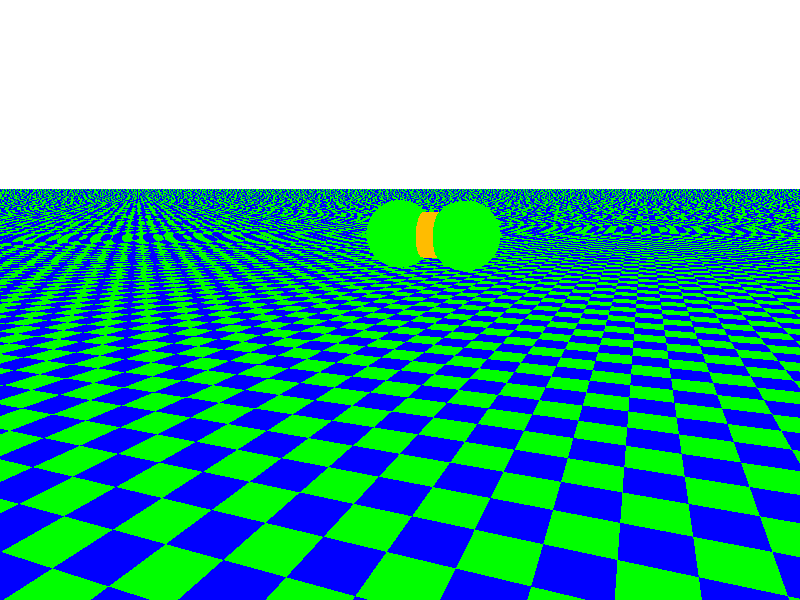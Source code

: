 //---------------------------------------//
// DISEÑO DE ESCENA: CÁMARA, LUZ Y PLANO //
//---------------------------------------//

#include "colors.inc" //Libreria de colores

background {color White} //Color del fondo
	
camera {                     // Definimos la Cámara...
  location <10, 5, -25>  // Lugar desde donde "mira" la cámara.
  look_at <0, 0, 0>    // Punto al que la cámara está "mirando".  
}


#declare radio=1.5 ;
#declare radio1=1 ;


// Definiendo una molécula
sphere {<0,3,0> radio pigment {color Green}
            }

sphere {<3,3,0> radio pigment {color Green}
            }

cylinder {<0,3,0>, <3,3,0> radio1 
 pigment {color Orange}
             }


// Luz
light_source {          //Definimos un foco de luz...
  <0, 100, -100>        //Colocamos luz arriba y hacia atrás
  rgb 1.75              //Color RGB (Red, Green, Blue) puesto a 1.75 (blanco brillante)
  
  parallel              //Indicamos que es LUZ PARALELA
  point_at <0, 0, 0>    //Indicamos a dónde apunta la fuente de luz paralela
}


plane { y, 0            //Colocamos un objeto (un plano)
  pigment {
    checker <0,1,0>, <0,0,1>
  }
}

